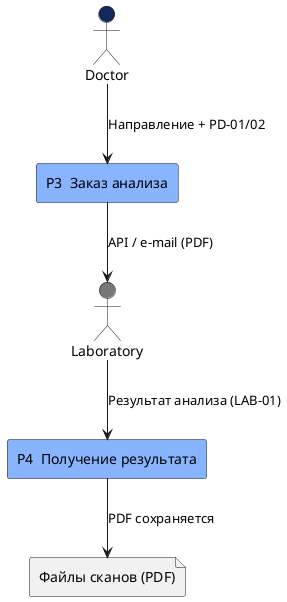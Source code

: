@startuml DFD_C_Lab
actor Doctor     #10295A
actor Laboratory #777777

rectangle "P3  Заказ анализа"        as P3 #87B3FF
rectangle "P4  Получение результата" as P4 #87B3FF

file D3 as "Файлы сканов (PDF)"

Doctor --> P3 : Направление + PD-01/02
P3 --> Laboratory : API / e-mail (PDF)
Laboratory --> P4 : Результат анализа (LAB-01)
P4 --> D3 : PDF сохраняется
@enduml
